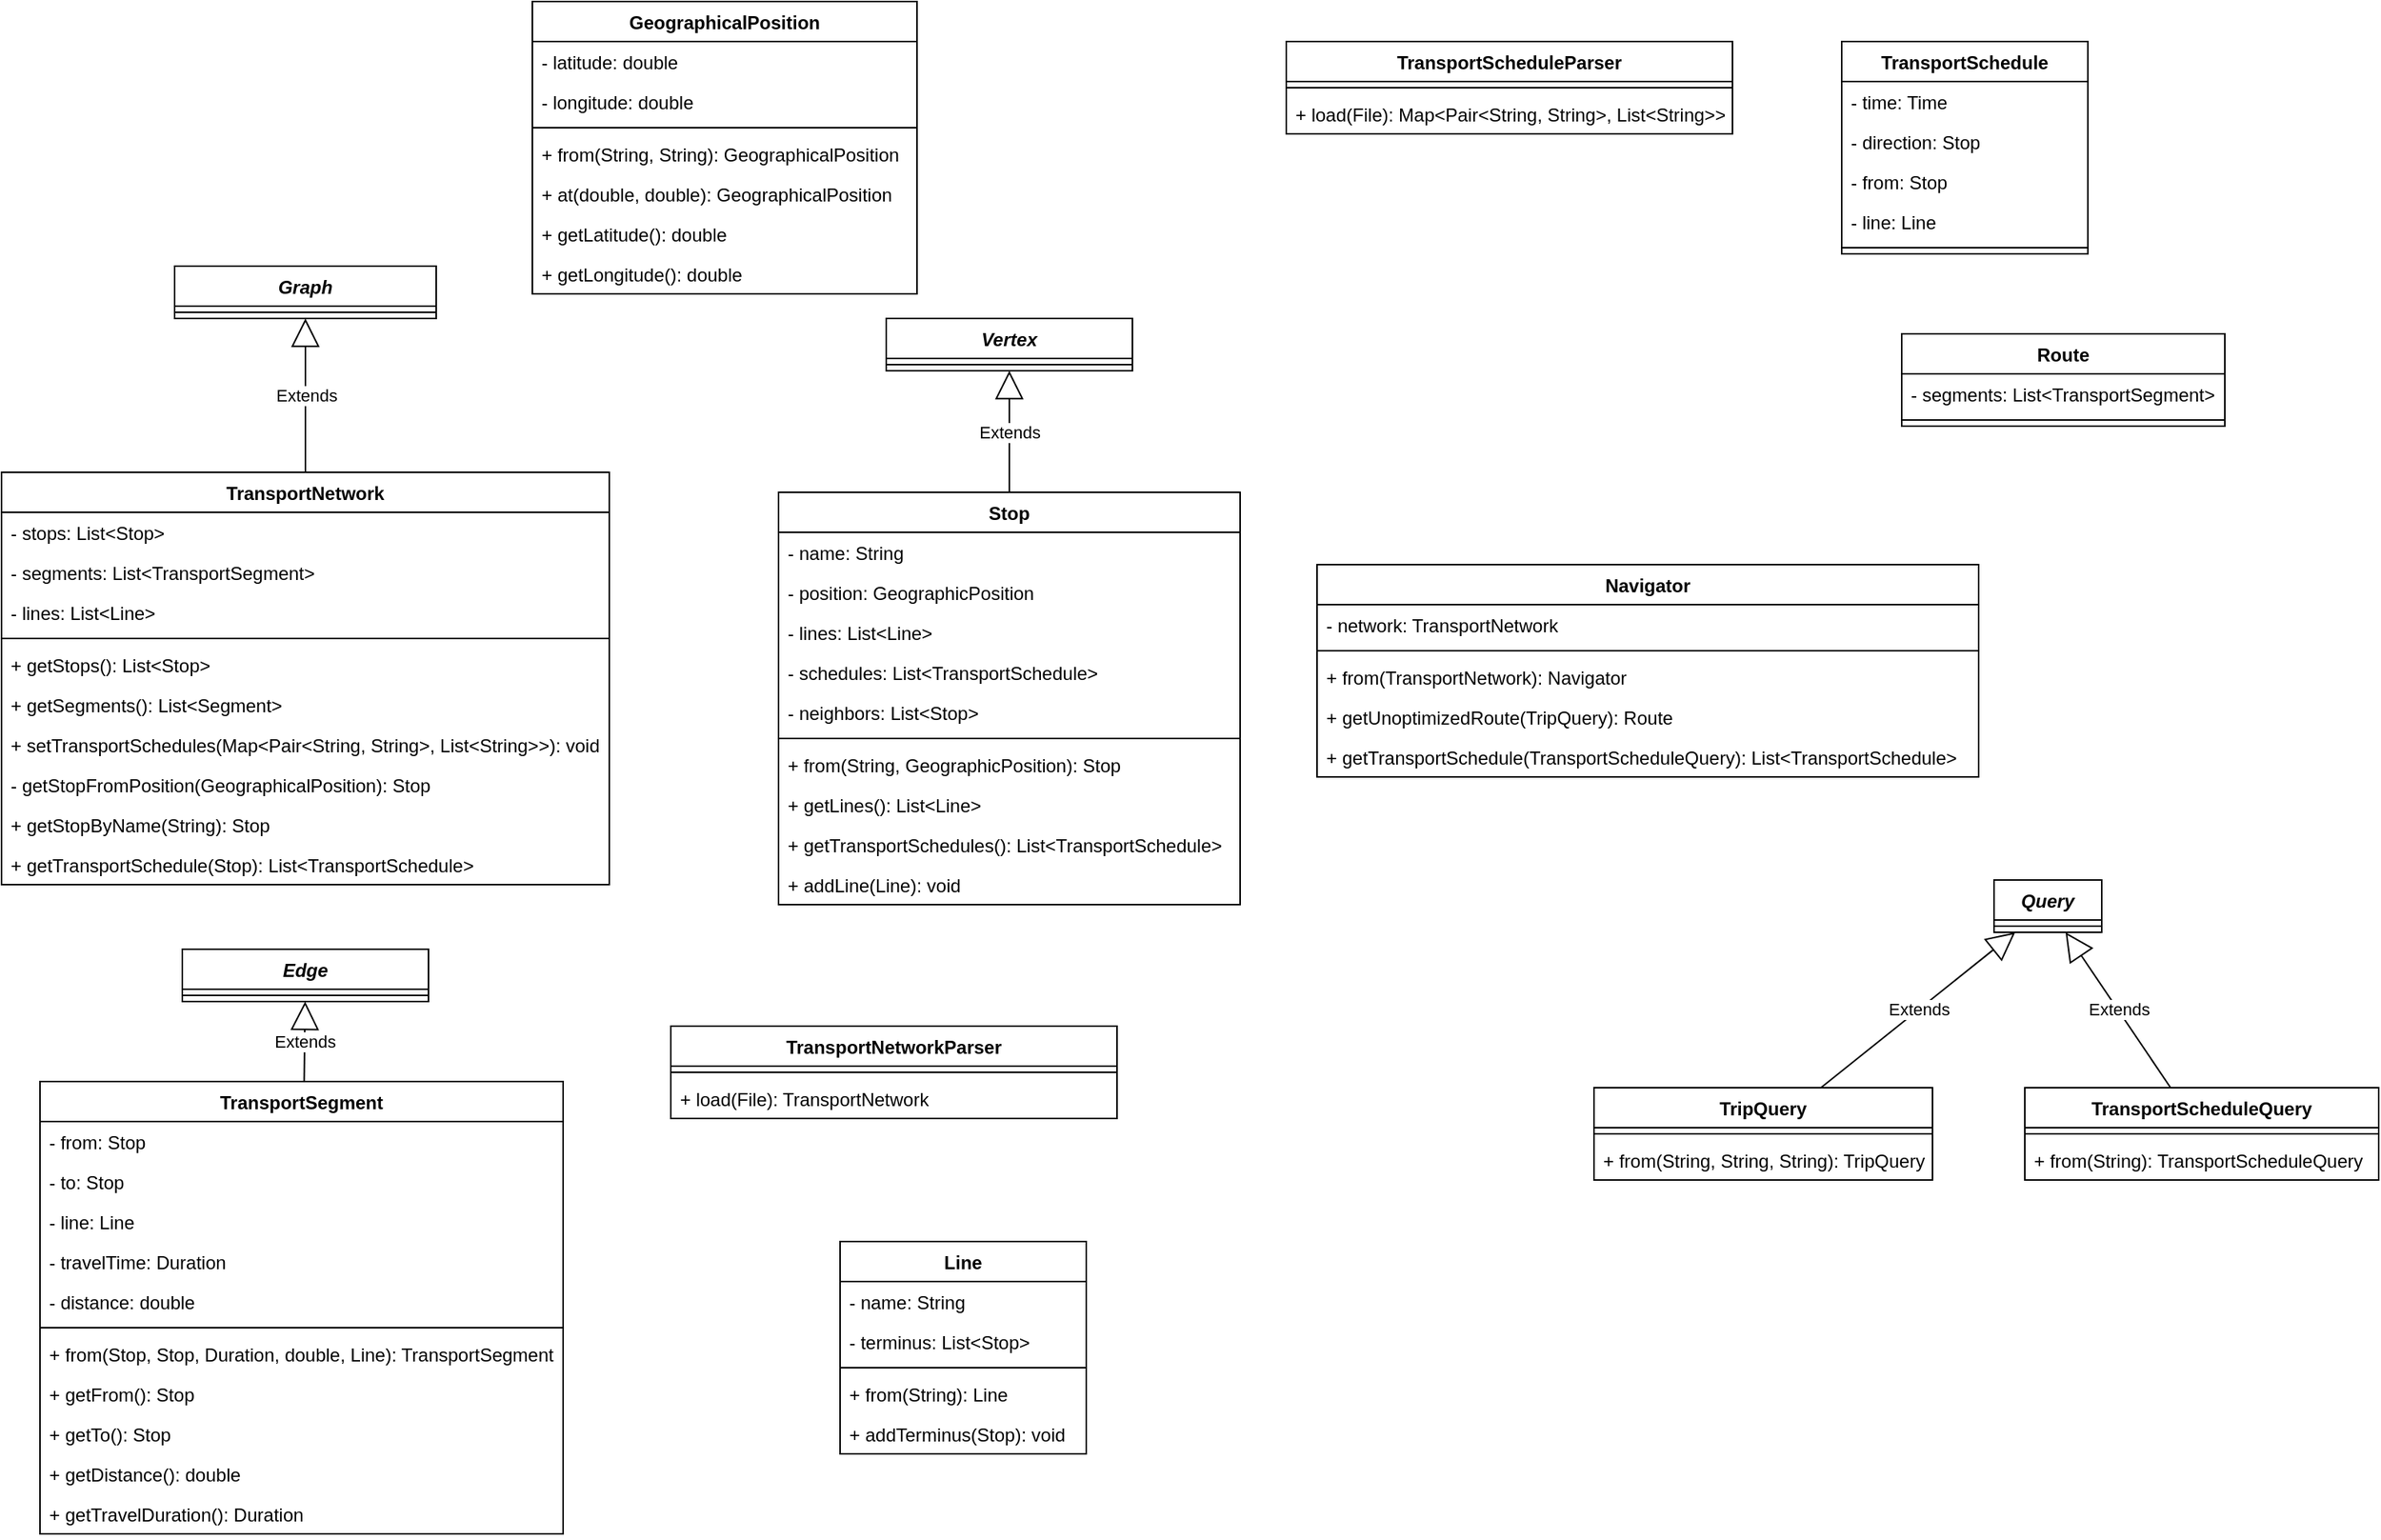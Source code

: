 <mxfile version="20.8.16" type="device"><diagram id="C5RBs43oDa-KdzZeNtuy" name="Page-1"><mxGraphModel dx="1434" dy="775" grid="1" gridSize="10" guides="1" tooltips="1" connect="1" arrows="1" fold="1" page="1" pageScale="1" pageWidth="827" pageHeight="1169" math="0" shadow="0"><root><mxCell id="WIyWlLk6GJQsqaUBKTNV-0"/><mxCell id="WIyWlLk6GJQsqaUBKTNV-1" parent="WIyWlLk6GJQsqaUBKTNV-0"/><mxCell id="dHoEnp8AE7HothZtdjnw-0" value="Graph" style="swimlane;fontStyle=3;align=center;verticalAlign=top;childLayout=stackLayout;horizontal=1;startSize=26;horizontalStack=0;resizeParent=1;resizeParentMax=0;resizeLast=0;collapsible=1;marginBottom=0;" vertex="1" parent="WIyWlLk6GJQsqaUBKTNV-1"><mxGeometry x="157.5" y="186" width="170" height="34" as="geometry"/></mxCell><mxCell id="dHoEnp8AE7HothZtdjnw-2" value="" style="line;strokeWidth=1;fillColor=none;align=left;verticalAlign=middle;spacingTop=-1;spacingLeft=3;spacingRight=3;rotatable=0;labelPosition=right;points=[];portConstraint=eastwest;strokeColor=inherit;" vertex="1" parent="dHoEnp8AE7HothZtdjnw-0"><mxGeometry y="26" width="170" height="8" as="geometry"/></mxCell><mxCell id="dHoEnp8AE7HothZtdjnw-4" value="TransportScheduleParser" style="swimlane;fontStyle=1;align=center;verticalAlign=top;childLayout=stackLayout;horizontal=1;startSize=26;horizontalStack=0;resizeParent=1;resizeParentMax=0;resizeLast=0;collapsible=1;marginBottom=0;" vertex="1" parent="WIyWlLk6GJQsqaUBKTNV-1"><mxGeometry x="880" y="40" width="290" height="60" as="geometry"/></mxCell><mxCell id="dHoEnp8AE7HothZtdjnw-6" value="" style="line;strokeWidth=1;fillColor=none;align=left;verticalAlign=middle;spacingTop=-1;spacingLeft=3;spacingRight=3;rotatable=0;labelPosition=right;points=[];portConstraint=eastwest;strokeColor=inherit;" vertex="1" parent="dHoEnp8AE7HothZtdjnw-4"><mxGeometry y="26" width="290" height="8" as="geometry"/></mxCell><mxCell id="dHoEnp8AE7HothZtdjnw-7" value="+ load(File): Map&lt;Pair&lt;String, String&gt;, List&lt;String&gt;&gt;" style="text;strokeColor=none;fillColor=none;align=left;verticalAlign=top;spacingLeft=4;spacingRight=4;overflow=hidden;rotatable=0;points=[[0,0.5],[1,0.5]];portConstraint=eastwest;" vertex="1" parent="dHoEnp8AE7HothZtdjnw-4"><mxGeometry y="34" width="290" height="26" as="geometry"/></mxCell><mxCell id="dHoEnp8AE7HothZtdjnw-9" value="TransportNetwork" style="swimlane;fontStyle=1;align=center;verticalAlign=top;childLayout=stackLayout;horizontal=1;startSize=26;horizontalStack=0;resizeParent=1;resizeParentMax=0;resizeLast=0;collapsible=1;marginBottom=0;" vertex="1" parent="WIyWlLk6GJQsqaUBKTNV-1"><mxGeometry x="45" y="320" width="395" height="268" as="geometry"/></mxCell><mxCell id="dHoEnp8AE7HothZtdjnw-37" value="- stops: List&lt;Stop&gt;" style="text;strokeColor=none;fillColor=none;align=left;verticalAlign=top;spacingLeft=4;spacingRight=4;overflow=hidden;rotatable=0;points=[[0,0.5],[1,0.5]];portConstraint=eastwest;" vertex="1" parent="dHoEnp8AE7HothZtdjnw-9"><mxGeometry y="26" width="395" height="26" as="geometry"/></mxCell><mxCell id="dHoEnp8AE7HothZtdjnw-108" value="- segments: List&lt;TransportSegment&gt;" style="text;strokeColor=none;fillColor=none;align=left;verticalAlign=top;spacingLeft=4;spacingRight=4;overflow=hidden;rotatable=0;points=[[0,0.5],[1,0.5]];portConstraint=eastwest;" vertex="1" parent="dHoEnp8AE7HothZtdjnw-9"><mxGeometry y="52" width="395" height="26" as="geometry"/></mxCell><mxCell id="dHoEnp8AE7HothZtdjnw-109" value="- lines: List&lt;Line&gt;" style="text;strokeColor=none;fillColor=none;align=left;verticalAlign=top;spacingLeft=4;spacingRight=4;overflow=hidden;rotatable=0;points=[[0,0.5],[1,0.5]];portConstraint=eastwest;" vertex="1" parent="dHoEnp8AE7HothZtdjnw-9"><mxGeometry y="78" width="395" height="26" as="geometry"/></mxCell><mxCell id="dHoEnp8AE7HothZtdjnw-11" value="" style="line;strokeWidth=1;fillColor=none;align=left;verticalAlign=middle;spacingTop=-1;spacingLeft=3;spacingRight=3;rotatable=0;labelPosition=right;points=[];portConstraint=eastwest;strokeColor=inherit;" vertex="1" parent="dHoEnp8AE7HothZtdjnw-9"><mxGeometry y="104" width="395" height="8" as="geometry"/></mxCell><mxCell id="dHoEnp8AE7HothZtdjnw-25" value="+ getStops(): List&lt;Stop&gt;" style="text;strokeColor=none;fillColor=none;align=left;verticalAlign=top;spacingLeft=4;spacingRight=4;overflow=hidden;rotatable=0;points=[[0,0.5],[1,0.5]];portConstraint=eastwest;" vertex="1" parent="dHoEnp8AE7HothZtdjnw-9"><mxGeometry y="112" width="395" height="26" as="geometry"/></mxCell><mxCell id="dHoEnp8AE7HothZtdjnw-30" value="+ getSegments(): List&lt;Segment&gt;" style="text;strokeColor=none;fillColor=none;align=left;verticalAlign=top;spacingLeft=4;spacingRight=4;overflow=hidden;rotatable=0;points=[[0,0.5],[1,0.5]];portConstraint=eastwest;" vertex="1" parent="dHoEnp8AE7HothZtdjnw-9"><mxGeometry y="138" width="395" height="26" as="geometry"/></mxCell><mxCell id="dHoEnp8AE7HothZtdjnw-36" value="+ setTransportSchedules(Map&lt;Pair&lt;String, String&gt;, List&lt;String&gt;&gt;): void" style="text;strokeColor=none;fillColor=none;align=left;verticalAlign=top;spacingLeft=4;spacingRight=4;overflow=hidden;rotatable=0;points=[[0,0.5],[1,0.5]];portConstraint=eastwest;" vertex="1" parent="dHoEnp8AE7HothZtdjnw-9"><mxGeometry y="164" width="395" height="26" as="geometry"/></mxCell><mxCell id="dHoEnp8AE7HothZtdjnw-46" value="- getStopFromPosition(GeographicalPosition): Stop " style="text;strokeColor=none;fillColor=none;align=left;verticalAlign=top;spacingLeft=4;spacingRight=4;overflow=hidden;rotatable=0;points=[[0,0.5],[1,0.5]];portConstraint=eastwest;" vertex="1" parent="dHoEnp8AE7HothZtdjnw-9"><mxGeometry y="190" width="395" height="26" as="geometry"/></mxCell><mxCell id="dHoEnp8AE7HothZtdjnw-87" value="+ getStopByName(String): Stop" style="text;strokeColor=none;fillColor=none;align=left;verticalAlign=top;spacingLeft=4;spacingRight=4;overflow=hidden;rotatable=0;points=[[0,0.5],[1,0.5]];portConstraint=eastwest;" vertex="1" parent="dHoEnp8AE7HothZtdjnw-9"><mxGeometry y="216" width="395" height="26" as="geometry"/></mxCell><mxCell id="dHoEnp8AE7HothZtdjnw-86" value="+ getTransportSchedule(Stop): List&lt;TransportSchedule&gt;" style="text;strokeColor=none;fillColor=none;align=left;verticalAlign=top;spacingLeft=4;spacingRight=4;overflow=hidden;rotatable=0;points=[[0,0.5],[1,0.5]];portConstraint=eastwest;" vertex="1" parent="dHoEnp8AE7HothZtdjnw-9"><mxGeometry y="242" width="395" height="26" as="geometry"/></mxCell><mxCell id="dHoEnp8AE7HothZtdjnw-13" value="Extends" style="endArrow=block;endSize=16;endFill=0;html=1;rounded=0;" edge="1" parent="WIyWlLk6GJQsqaUBKTNV-1" source="dHoEnp8AE7HothZtdjnw-9" target="dHoEnp8AE7HothZtdjnw-0"><mxGeometry width="160" relative="1" as="geometry"><mxPoint x="310" y="400" as="sourcePoint"/><mxPoint x="470" y="400" as="targetPoint"/></mxGeometry></mxCell><mxCell id="dHoEnp8AE7HothZtdjnw-14" value="TransportSchedule" style="swimlane;fontStyle=1;align=center;verticalAlign=top;childLayout=stackLayout;horizontal=1;startSize=26;horizontalStack=0;resizeParent=1;resizeParentMax=0;resizeLast=0;collapsible=1;marginBottom=0;" vertex="1" parent="WIyWlLk6GJQsqaUBKTNV-1"><mxGeometry x="1241" y="40" width="160" height="138" as="geometry"/></mxCell><mxCell id="dHoEnp8AE7HothZtdjnw-15" value="- time: Time" style="text;strokeColor=none;fillColor=none;align=left;verticalAlign=top;spacingLeft=4;spacingRight=4;overflow=hidden;rotatable=0;points=[[0,0.5],[1,0.5]];portConstraint=eastwest;" vertex="1" parent="dHoEnp8AE7HothZtdjnw-14"><mxGeometry y="26" width="160" height="26" as="geometry"/></mxCell><mxCell id="dHoEnp8AE7HothZtdjnw-18" value="- direction: Stop" style="text;strokeColor=none;fillColor=none;align=left;verticalAlign=top;spacingLeft=4;spacingRight=4;overflow=hidden;rotatable=0;points=[[0,0.5],[1,0.5]];portConstraint=eastwest;" vertex="1" parent="dHoEnp8AE7HothZtdjnw-14"><mxGeometry y="52" width="160" height="26" as="geometry"/></mxCell><mxCell id="dHoEnp8AE7HothZtdjnw-19" value="- from: Stop" style="text;strokeColor=none;fillColor=none;align=left;verticalAlign=top;spacingLeft=4;spacingRight=4;overflow=hidden;rotatable=0;points=[[0,0.5],[1,0.5]];portConstraint=eastwest;" vertex="1" parent="dHoEnp8AE7HothZtdjnw-14"><mxGeometry y="78" width="160" height="26" as="geometry"/></mxCell><mxCell id="dHoEnp8AE7HothZtdjnw-20" value="- line: Line" style="text;strokeColor=none;fillColor=none;align=left;verticalAlign=top;spacingLeft=4;spacingRight=4;overflow=hidden;rotatable=0;points=[[0,0.5],[1,0.5]];portConstraint=eastwest;" vertex="1" parent="dHoEnp8AE7HothZtdjnw-14"><mxGeometry y="104" width="160" height="26" as="geometry"/></mxCell><mxCell id="dHoEnp8AE7HothZtdjnw-16" value="" style="line;strokeWidth=1;fillColor=none;align=left;verticalAlign=middle;spacingTop=-1;spacingLeft=3;spacingRight=3;rotatable=0;labelPosition=right;points=[];portConstraint=eastwest;strokeColor=inherit;" vertex="1" parent="dHoEnp8AE7HothZtdjnw-14"><mxGeometry y="130" width="160" height="8" as="geometry"/></mxCell><mxCell id="dHoEnp8AE7HothZtdjnw-21" value="Stop" style="swimlane;fontStyle=1;align=center;verticalAlign=top;childLayout=stackLayout;horizontal=1;startSize=26;horizontalStack=0;resizeParent=1;resizeParentMax=0;resizeLast=0;collapsible=1;marginBottom=0;" vertex="1" parent="WIyWlLk6GJQsqaUBKTNV-1"><mxGeometry x="550" y="333" width="300" height="268" as="geometry"/></mxCell><mxCell id="dHoEnp8AE7HothZtdjnw-38" value="- name: String" style="text;strokeColor=none;fillColor=none;align=left;verticalAlign=top;spacingLeft=4;spacingRight=4;overflow=hidden;rotatable=0;points=[[0,0.5],[1,0.5]];portConstraint=eastwest;" vertex="1" parent="dHoEnp8AE7HothZtdjnw-21"><mxGeometry y="26" width="300" height="26" as="geometry"/></mxCell><mxCell id="dHoEnp8AE7HothZtdjnw-96" value="- position: GeographicPosition" style="text;strokeColor=none;fillColor=none;align=left;verticalAlign=top;spacingLeft=4;spacingRight=4;overflow=hidden;rotatable=0;points=[[0,0.5],[1,0.5]];portConstraint=eastwest;" vertex="1" parent="dHoEnp8AE7HothZtdjnw-21"><mxGeometry y="52" width="300" height="26" as="geometry"/></mxCell><mxCell id="dHoEnp8AE7HothZtdjnw-95" value="- lines: List&lt;Line&gt;" style="text;strokeColor=none;fillColor=none;align=left;verticalAlign=top;spacingLeft=4;spacingRight=4;overflow=hidden;rotatable=0;points=[[0,0.5],[1,0.5]];portConstraint=eastwest;" vertex="1" parent="dHoEnp8AE7HothZtdjnw-21"><mxGeometry y="78" width="300" height="26" as="geometry"/></mxCell><mxCell id="dHoEnp8AE7HothZtdjnw-89" value="- schedules: List&lt;TransportSchedule&gt;" style="text;strokeColor=none;fillColor=none;align=left;verticalAlign=top;spacingLeft=4;spacingRight=4;overflow=hidden;rotatable=0;points=[[0,0.5],[1,0.5]];portConstraint=eastwest;" vertex="1" parent="dHoEnp8AE7HothZtdjnw-21"><mxGeometry y="104" width="300" height="26" as="geometry"/></mxCell><mxCell id="dHoEnp8AE7HothZtdjnw-103" value="- neighbors: List&lt;Stop&gt;" style="text;strokeColor=none;fillColor=none;align=left;verticalAlign=top;spacingLeft=4;spacingRight=4;overflow=hidden;rotatable=0;points=[[0,0.5],[1,0.5]];portConstraint=eastwest;" vertex="1" parent="dHoEnp8AE7HothZtdjnw-21"><mxGeometry y="130" width="300" height="26" as="geometry"/></mxCell><mxCell id="dHoEnp8AE7HothZtdjnw-23" value="" style="line;strokeWidth=1;fillColor=none;align=left;verticalAlign=middle;spacingTop=-1;spacingLeft=3;spacingRight=3;rotatable=0;labelPosition=right;points=[];portConstraint=eastwest;strokeColor=inherit;" vertex="1" parent="dHoEnp8AE7HothZtdjnw-21"><mxGeometry y="156" width="300" height="8" as="geometry"/></mxCell><mxCell id="dHoEnp8AE7HothZtdjnw-97" value="+ from(String, GeographicPosition): Stop" style="text;strokeColor=none;fillColor=none;align=left;verticalAlign=top;spacingLeft=4;spacingRight=4;overflow=hidden;rotatable=0;points=[[0,0.5],[1,0.5]];portConstraint=eastwest;" vertex="1" parent="dHoEnp8AE7HothZtdjnw-21"><mxGeometry y="164" width="300" height="26" as="geometry"/></mxCell><mxCell id="dHoEnp8AE7HothZtdjnw-88" value="+ getLines(): List&lt;Line&gt;" style="text;strokeColor=none;fillColor=none;align=left;verticalAlign=top;spacingLeft=4;spacingRight=4;overflow=hidden;rotatable=0;points=[[0,0.5],[1,0.5]];portConstraint=eastwest;" vertex="1" parent="dHoEnp8AE7HothZtdjnw-21"><mxGeometry y="190" width="300" height="26" as="geometry"/></mxCell><mxCell id="dHoEnp8AE7HothZtdjnw-90" value="+ getTransportSchedules(): List&lt;TransportSchedule&gt;" style="text;strokeColor=none;fillColor=none;align=left;verticalAlign=top;spacingLeft=4;spacingRight=4;overflow=hidden;rotatable=0;points=[[0,0.5],[1,0.5]];portConstraint=eastwest;" vertex="1" parent="dHoEnp8AE7HothZtdjnw-21"><mxGeometry y="216" width="300" height="26" as="geometry"/></mxCell><mxCell id="dHoEnp8AE7HothZtdjnw-98" value="+ addLine(Line): void" style="text;strokeColor=none;fillColor=none;align=left;verticalAlign=top;spacingLeft=4;spacingRight=4;overflow=hidden;rotatable=0;points=[[0,0.5],[1,0.5]];portConstraint=eastwest;" vertex="1" parent="dHoEnp8AE7HothZtdjnw-21"><mxGeometry y="242" width="300" height="26" as="geometry"/></mxCell><mxCell id="dHoEnp8AE7HothZtdjnw-31" value="Vertex" style="swimlane;fontStyle=3;align=center;verticalAlign=top;childLayout=stackLayout;horizontal=1;startSize=26;horizontalStack=0;resizeParent=1;resizeParentMax=0;resizeLast=0;collapsible=1;marginBottom=0;" vertex="1" parent="WIyWlLk6GJQsqaUBKTNV-1"><mxGeometry x="620" y="220" width="160" height="34" as="geometry"/></mxCell><mxCell id="dHoEnp8AE7HothZtdjnw-33" value="" style="line;strokeWidth=1;fillColor=none;align=left;verticalAlign=middle;spacingTop=-1;spacingLeft=3;spacingRight=3;rotatable=0;labelPosition=right;points=[];portConstraint=eastwest;strokeColor=inherit;" vertex="1" parent="dHoEnp8AE7HothZtdjnw-31"><mxGeometry y="26" width="160" height="8" as="geometry"/></mxCell><mxCell id="dHoEnp8AE7HothZtdjnw-35" value="Extends" style="endArrow=block;endSize=16;endFill=0;html=1;rounded=0;" edge="1" parent="WIyWlLk6GJQsqaUBKTNV-1" source="dHoEnp8AE7HothZtdjnw-21" target="dHoEnp8AE7HothZtdjnw-31"><mxGeometry width="160" relative="1" as="geometry"><mxPoint x="152.5" y="330" as="sourcePoint"/><mxPoint x="152.5" y="84" as="targetPoint"/></mxGeometry></mxCell><mxCell id="dHoEnp8AE7HothZtdjnw-39" value="GeographicalPosition" style="swimlane;fontStyle=1;align=center;verticalAlign=top;childLayout=stackLayout;horizontal=1;startSize=26;horizontalStack=0;resizeParent=1;resizeParentMax=0;resizeLast=0;collapsible=1;marginBottom=0;" vertex="1" parent="WIyWlLk6GJQsqaUBKTNV-1"><mxGeometry x="390" y="14" width="250" height="190" as="geometry"/></mxCell><mxCell id="dHoEnp8AE7HothZtdjnw-49" value="- latitude: double" style="text;strokeColor=none;fillColor=none;align=left;verticalAlign=top;spacingLeft=4;spacingRight=4;overflow=hidden;rotatable=0;points=[[0,0.5],[1,0.5]];portConstraint=eastwest;" vertex="1" parent="dHoEnp8AE7HothZtdjnw-39"><mxGeometry y="26" width="250" height="26" as="geometry"/></mxCell><mxCell id="dHoEnp8AE7HothZtdjnw-50" value="- longitude: double" style="text;strokeColor=none;fillColor=none;align=left;verticalAlign=top;spacingLeft=4;spacingRight=4;overflow=hidden;rotatable=0;points=[[0,0.5],[1,0.5]];portConstraint=eastwest;" vertex="1" parent="dHoEnp8AE7HothZtdjnw-39"><mxGeometry y="52" width="250" height="26" as="geometry"/></mxCell><mxCell id="dHoEnp8AE7HothZtdjnw-40" value="" style="line;strokeWidth=1;fillColor=none;align=left;verticalAlign=middle;spacingTop=-1;spacingLeft=3;spacingRight=3;rotatable=0;labelPosition=right;points=[];portConstraint=eastwest;strokeColor=inherit;" vertex="1" parent="dHoEnp8AE7HothZtdjnw-39"><mxGeometry y="78" width="250" height="8" as="geometry"/></mxCell><mxCell id="dHoEnp8AE7HothZtdjnw-47" value="+ from(String, String): GeographicalPosition" style="text;strokeColor=none;fillColor=none;align=left;verticalAlign=top;spacingLeft=4;spacingRight=4;overflow=hidden;rotatable=0;points=[[0,0.5],[1,0.5]];portConstraint=eastwest;" vertex="1" parent="dHoEnp8AE7HothZtdjnw-39"><mxGeometry y="86" width="250" height="26" as="geometry"/></mxCell><mxCell id="dHoEnp8AE7HothZtdjnw-48" value="+ at(double, double): GeographicalPosition" style="text;strokeColor=none;fillColor=none;align=left;verticalAlign=top;spacingLeft=4;spacingRight=4;overflow=hidden;rotatable=0;points=[[0,0.5],[1,0.5]];portConstraint=eastwest;" vertex="1" parent="dHoEnp8AE7HothZtdjnw-39"><mxGeometry y="112" width="250" height="26" as="geometry"/></mxCell><mxCell id="dHoEnp8AE7HothZtdjnw-51" value="+ getLatitude(): double" style="text;strokeColor=none;fillColor=none;align=left;verticalAlign=top;spacingLeft=4;spacingRight=4;overflow=hidden;rotatable=0;points=[[0,0.5],[1,0.5]];portConstraint=eastwest;" vertex="1" parent="dHoEnp8AE7HothZtdjnw-39"><mxGeometry y="138" width="250" height="26" as="geometry"/></mxCell><mxCell id="dHoEnp8AE7HothZtdjnw-52" value="+ getLongitude(): double" style="text;strokeColor=none;fillColor=none;align=left;verticalAlign=top;spacingLeft=4;spacingRight=4;overflow=hidden;rotatable=0;points=[[0,0.5],[1,0.5]];portConstraint=eastwest;" vertex="1" parent="dHoEnp8AE7HothZtdjnw-39"><mxGeometry y="164" width="250" height="26" as="geometry"/></mxCell><mxCell id="dHoEnp8AE7HothZtdjnw-42" value="TripQuery" style="swimlane;fontStyle=1;align=center;verticalAlign=top;childLayout=stackLayout;horizontal=1;startSize=26;horizontalStack=0;resizeParent=1;resizeParentMax=0;resizeLast=0;collapsible=1;marginBottom=0;" vertex="1" parent="WIyWlLk6GJQsqaUBKTNV-1"><mxGeometry x="1080" y="720" width="220" height="60" as="geometry"/></mxCell><mxCell id="dHoEnp8AE7HothZtdjnw-44" value="" style="line;strokeWidth=1;fillColor=none;align=left;verticalAlign=middle;spacingTop=-1;spacingLeft=3;spacingRight=3;rotatable=0;labelPosition=right;points=[];portConstraint=eastwest;strokeColor=inherit;" vertex="1" parent="dHoEnp8AE7HothZtdjnw-42"><mxGeometry y="26" width="220" height="8" as="geometry"/></mxCell><mxCell id="dHoEnp8AE7HothZtdjnw-45" value="+ from(String, String, String): TripQuery" style="text;strokeColor=none;fillColor=none;align=left;verticalAlign=top;spacingLeft=4;spacingRight=4;overflow=hidden;rotatable=0;points=[[0,0.5],[1,0.5]];portConstraint=eastwest;" vertex="1" parent="dHoEnp8AE7HothZtdjnw-42"><mxGeometry y="34" width="220" height="26" as="geometry"/></mxCell><mxCell id="dHoEnp8AE7HothZtdjnw-53" value="Navigator" style="swimlane;fontStyle=1;align=center;verticalAlign=top;childLayout=stackLayout;horizontal=1;startSize=26;horizontalStack=0;resizeParent=1;resizeParentMax=0;resizeLast=0;collapsible=1;marginBottom=0;" vertex="1" parent="WIyWlLk6GJQsqaUBKTNV-1"><mxGeometry x="900" y="380" width="430" height="138" as="geometry"/></mxCell><mxCell id="dHoEnp8AE7HothZtdjnw-56" value="- network: TransportNetwork" style="text;strokeColor=none;fillColor=none;align=left;verticalAlign=top;spacingLeft=4;spacingRight=4;overflow=hidden;rotatable=0;points=[[0,0.5],[1,0.5]];portConstraint=eastwest;" vertex="1" parent="dHoEnp8AE7HothZtdjnw-53"><mxGeometry y="26" width="430" height="26" as="geometry"/></mxCell><mxCell id="dHoEnp8AE7HothZtdjnw-54" value="" style="line;strokeWidth=1;fillColor=none;align=left;verticalAlign=middle;spacingTop=-1;spacingLeft=3;spacingRight=3;rotatable=0;labelPosition=right;points=[];portConstraint=eastwest;strokeColor=inherit;" vertex="1" parent="dHoEnp8AE7HothZtdjnw-53"><mxGeometry y="52" width="430" height="8" as="geometry"/></mxCell><mxCell id="dHoEnp8AE7HothZtdjnw-55" value="+ from(TransportNetwork): Navigator" style="text;strokeColor=none;fillColor=none;align=left;verticalAlign=top;spacingLeft=4;spacingRight=4;overflow=hidden;rotatable=0;points=[[0,0.5],[1,0.5]];portConstraint=eastwest;" vertex="1" parent="dHoEnp8AE7HothZtdjnw-53"><mxGeometry y="60" width="430" height="26" as="geometry"/></mxCell><mxCell id="dHoEnp8AE7HothZtdjnw-102" value="+ getUnoptimizedRoute(TripQuery): Route" style="text;strokeColor=none;fillColor=none;align=left;verticalAlign=top;spacingLeft=4;spacingRight=4;overflow=hidden;rotatable=0;points=[[0,0.5],[1,0.5]];portConstraint=eastwest;" vertex="1" parent="dHoEnp8AE7HothZtdjnw-53"><mxGeometry y="86" width="430" height="26" as="geometry"/></mxCell><mxCell id="dHoEnp8AE7HothZtdjnw-76" value="+ getTransportSchedule(TransportScheduleQuery): List&lt;TransportSchedule&gt;" style="text;strokeColor=none;fillColor=none;align=left;verticalAlign=top;spacingLeft=4;spacingRight=4;overflow=hidden;rotatable=0;points=[[0,0.5],[1,0.5]];portConstraint=eastwest;" vertex="1" parent="dHoEnp8AE7HothZtdjnw-53"><mxGeometry y="112" width="430" height="26" as="geometry"/></mxCell><mxCell id="dHoEnp8AE7HothZtdjnw-57" value="Route" style="swimlane;fontStyle=1;align=center;verticalAlign=top;childLayout=stackLayout;horizontal=1;startSize=26;horizontalStack=0;resizeParent=1;resizeParentMax=0;resizeLast=0;collapsible=1;marginBottom=0;" vertex="1" parent="WIyWlLk6GJQsqaUBKTNV-1"><mxGeometry x="1280" y="230" width="210" height="60" as="geometry"/></mxCell><mxCell id="dHoEnp8AE7HothZtdjnw-58" value="- segments: List&lt;TransportSegment&gt;" style="text;strokeColor=none;fillColor=none;align=left;verticalAlign=top;spacingLeft=4;spacingRight=4;overflow=hidden;rotatable=0;points=[[0,0.5],[1,0.5]];portConstraint=eastwest;" vertex="1" parent="dHoEnp8AE7HothZtdjnw-57"><mxGeometry y="26" width="210" height="26" as="geometry"/></mxCell><mxCell id="dHoEnp8AE7HothZtdjnw-59" value="" style="line;strokeWidth=1;fillColor=none;align=left;verticalAlign=middle;spacingTop=-1;spacingLeft=3;spacingRight=3;rotatable=0;labelPosition=right;points=[];portConstraint=eastwest;strokeColor=inherit;" vertex="1" parent="dHoEnp8AE7HothZtdjnw-57"><mxGeometry y="52" width="210" height="8" as="geometry"/></mxCell><mxCell id="dHoEnp8AE7HothZtdjnw-61" value="Edge" style="swimlane;fontStyle=3;align=center;verticalAlign=top;childLayout=stackLayout;horizontal=1;startSize=26;horizontalStack=0;resizeParent=1;resizeParentMax=0;resizeLast=0;collapsible=1;marginBottom=0;" vertex="1" parent="WIyWlLk6GJQsqaUBKTNV-1"><mxGeometry x="162.5" y="630" width="160" height="34" as="geometry"/></mxCell><mxCell id="dHoEnp8AE7HothZtdjnw-63" value="" style="line;strokeWidth=1;fillColor=none;align=left;verticalAlign=middle;spacingTop=-1;spacingLeft=3;spacingRight=3;rotatable=0;labelPosition=right;points=[];portConstraint=eastwest;strokeColor=inherit;" vertex="1" parent="dHoEnp8AE7HothZtdjnw-61"><mxGeometry y="26" width="160" height="8" as="geometry"/></mxCell><mxCell id="dHoEnp8AE7HothZtdjnw-65" value="TransportSegment" style="swimlane;fontStyle=1;align=center;verticalAlign=top;childLayout=stackLayout;horizontal=1;startSize=26;horizontalStack=0;resizeParent=1;resizeParentMax=0;resizeLast=0;collapsible=1;marginBottom=0;" vertex="1" parent="WIyWlLk6GJQsqaUBKTNV-1"><mxGeometry x="70" y="716" width="340" height="294" as="geometry"/></mxCell><mxCell id="dHoEnp8AE7HothZtdjnw-66" value="- from: Stop" style="text;strokeColor=none;fillColor=none;align=left;verticalAlign=top;spacingLeft=4;spacingRight=4;overflow=hidden;rotatable=0;points=[[0,0.5],[1,0.5]];portConstraint=eastwest;" vertex="1" parent="dHoEnp8AE7HothZtdjnw-65"><mxGeometry y="26" width="340" height="26" as="geometry"/></mxCell><mxCell id="dHoEnp8AE7HothZtdjnw-69" value="- to: Stop" style="text;strokeColor=none;fillColor=none;align=left;verticalAlign=top;spacingLeft=4;spacingRight=4;overflow=hidden;rotatable=0;points=[[0,0.5],[1,0.5]];portConstraint=eastwest;" vertex="1" parent="dHoEnp8AE7HothZtdjnw-65"><mxGeometry y="52" width="340" height="26" as="geometry"/></mxCell><mxCell id="dHoEnp8AE7HothZtdjnw-101" value="- line: Line" style="text;strokeColor=none;fillColor=none;align=left;verticalAlign=top;spacingLeft=4;spacingRight=4;overflow=hidden;rotatable=0;points=[[0,0.5],[1,0.5]];portConstraint=eastwest;" vertex="1" parent="dHoEnp8AE7HothZtdjnw-65"><mxGeometry y="78" width="340" height="26" as="geometry"/></mxCell><mxCell id="dHoEnp8AE7HothZtdjnw-70" value="- travelTime: Duration" style="text;strokeColor=none;fillColor=none;align=left;verticalAlign=top;spacingLeft=4;spacingRight=4;overflow=hidden;rotatable=0;points=[[0,0.5],[1,0.5]];portConstraint=eastwest;" vertex="1" parent="dHoEnp8AE7HothZtdjnw-65"><mxGeometry y="104" width="340" height="26" as="geometry"/></mxCell><mxCell id="dHoEnp8AE7HothZtdjnw-71" value="- distance: double" style="text;strokeColor=none;fillColor=none;align=left;verticalAlign=top;spacingLeft=4;spacingRight=4;overflow=hidden;rotatable=0;points=[[0,0.5],[1,0.5]];portConstraint=eastwest;" vertex="1" parent="dHoEnp8AE7HothZtdjnw-65"><mxGeometry y="130" width="340" height="26" as="geometry"/></mxCell><mxCell id="dHoEnp8AE7HothZtdjnw-67" value="" style="line;strokeWidth=1;fillColor=none;align=left;verticalAlign=middle;spacingTop=-1;spacingLeft=3;spacingRight=3;rotatable=0;labelPosition=right;points=[];portConstraint=eastwest;strokeColor=inherit;" vertex="1" parent="dHoEnp8AE7HothZtdjnw-65"><mxGeometry y="156" width="340" height="8" as="geometry"/></mxCell><mxCell id="dHoEnp8AE7HothZtdjnw-99" value="+ from(Stop, Stop, Duration, double, Line): TransportSegment" style="text;strokeColor=none;fillColor=none;align=left;verticalAlign=top;spacingLeft=4;spacingRight=4;overflow=hidden;rotatable=0;points=[[0,0.5],[1,0.5]];portConstraint=eastwest;" vertex="1" parent="dHoEnp8AE7HothZtdjnw-65"><mxGeometry y="164" width="340" height="26" as="geometry"/></mxCell><mxCell id="dHoEnp8AE7HothZtdjnw-68" value="+ getFrom(): Stop" style="text;strokeColor=none;fillColor=none;align=left;verticalAlign=top;spacingLeft=4;spacingRight=4;overflow=hidden;rotatable=0;points=[[0,0.5],[1,0.5]];portConstraint=eastwest;" vertex="1" parent="dHoEnp8AE7HothZtdjnw-65"><mxGeometry y="190" width="340" height="26" as="geometry"/></mxCell><mxCell id="dHoEnp8AE7HothZtdjnw-72" value="+ getTo(): Stop" style="text;strokeColor=none;fillColor=none;align=left;verticalAlign=top;spacingLeft=4;spacingRight=4;overflow=hidden;rotatable=0;points=[[0,0.5],[1,0.5]];portConstraint=eastwest;" vertex="1" parent="dHoEnp8AE7HothZtdjnw-65"><mxGeometry y="216" width="340" height="26" as="geometry"/></mxCell><mxCell id="dHoEnp8AE7HothZtdjnw-73" value="+ getDistance(): double" style="text;strokeColor=none;fillColor=none;align=left;verticalAlign=top;spacingLeft=4;spacingRight=4;overflow=hidden;rotatable=0;points=[[0,0.5],[1,0.5]];portConstraint=eastwest;" vertex="1" parent="dHoEnp8AE7HothZtdjnw-65"><mxGeometry y="242" width="340" height="26" as="geometry"/></mxCell><mxCell id="dHoEnp8AE7HothZtdjnw-74" value="+ getTravelDuration(): Duration" style="text;strokeColor=none;fillColor=none;align=left;verticalAlign=top;spacingLeft=4;spacingRight=4;overflow=hidden;rotatable=0;points=[[0,0.5],[1,0.5]];portConstraint=eastwest;" vertex="1" parent="dHoEnp8AE7HothZtdjnw-65"><mxGeometry y="268" width="340" height="26" as="geometry"/></mxCell><mxCell id="dHoEnp8AE7HothZtdjnw-75" value="Extends" style="endArrow=block;endSize=16;endFill=0;html=1;rounded=0;" edge="1" parent="WIyWlLk6GJQsqaUBKTNV-1" source="dHoEnp8AE7HothZtdjnw-65" target="dHoEnp8AE7HothZtdjnw-61"><mxGeometry width="160" relative="1" as="geometry"><mxPoint x="260" y="459" as="sourcePoint"/><mxPoint x="260" y="380" as="targetPoint"/></mxGeometry></mxCell><mxCell id="dHoEnp8AE7HothZtdjnw-78" value="Query" style="swimlane;fontStyle=3;align=center;verticalAlign=top;childLayout=stackLayout;horizontal=1;startSize=26;horizontalStack=0;resizeParent=1;resizeParentMax=0;resizeLast=0;collapsible=1;marginBottom=0;" vertex="1" parent="WIyWlLk6GJQsqaUBKTNV-1"><mxGeometry x="1340" y="585" width="70" height="34" as="geometry"/></mxCell><mxCell id="dHoEnp8AE7HothZtdjnw-79" value="" style="line;strokeWidth=1;fillColor=none;align=left;verticalAlign=middle;spacingTop=-1;spacingLeft=3;spacingRight=3;rotatable=0;labelPosition=right;points=[];portConstraint=eastwest;strokeColor=inherit;" vertex="1" parent="dHoEnp8AE7HothZtdjnw-78"><mxGeometry y="26" width="70" height="8" as="geometry"/></mxCell><mxCell id="dHoEnp8AE7HothZtdjnw-81" value="Extends" style="endArrow=block;endSize=16;endFill=0;html=1;rounded=0;" edge="1" parent="WIyWlLk6GJQsqaUBKTNV-1" source="dHoEnp8AE7HothZtdjnw-42" target="dHoEnp8AE7HothZtdjnw-78"><mxGeometry width="160" relative="1" as="geometry"><mxPoint x="1190" y="720" as="sourcePoint"/><mxPoint x="1350" y="720" as="targetPoint"/></mxGeometry></mxCell><mxCell id="dHoEnp8AE7HothZtdjnw-82" value="TransportScheduleQuery" style="swimlane;fontStyle=1;align=center;verticalAlign=top;childLayout=stackLayout;horizontal=1;startSize=26;horizontalStack=0;resizeParent=1;resizeParentMax=0;resizeLast=0;collapsible=1;marginBottom=0;" vertex="1" parent="WIyWlLk6GJQsqaUBKTNV-1"><mxGeometry x="1360" y="720" width="230" height="60" as="geometry"/></mxCell><mxCell id="dHoEnp8AE7HothZtdjnw-83" value="" style="line;strokeWidth=1;fillColor=none;align=left;verticalAlign=middle;spacingTop=-1;spacingLeft=3;spacingRight=3;rotatable=0;labelPosition=right;points=[];portConstraint=eastwest;strokeColor=inherit;" vertex="1" parent="dHoEnp8AE7HothZtdjnw-82"><mxGeometry y="26" width="230" height="8" as="geometry"/></mxCell><mxCell id="dHoEnp8AE7HothZtdjnw-84" value="+ from(String): TransportScheduleQuery" style="text;strokeColor=none;fillColor=none;align=left;verticalAlign=top;spacingLeft=4;spacingRight=4;overflow=hidden;rotatable=0;points=[[0,0.5],[1,0.5]];portConstraint=eastwest;" vertex="1" parent="dHoEnp8AE7HothZtdjnw-82"><mxGeometry y="34" width="230" height="26" as="geometry"/></mxCell><mxCell id="dHoEnp8AE7HothZtdjnw-85" value="Extends" style="endArrow=block;endSize=16;endFill=0;html=1;rounded=0;" edge="1" parent="WIyWlLk6GJQsqaUBKTNV-1" source="dHoEnp8AE7HothZtdjnw-82" target="dHoEnp8AE7HothZtdjnw-78"><mxGeometry width="160" relative="1" as="geometry"><mxPoint x="1237.5" y="730" as="sourcePoint"/><mxPoint x="1363.75" y="629" as="targetPoint"/></mxGeometry></mxCell><mxCell id="dHoEnp8AE7HothZtdjnw-91" value="TransportNetworkParser" style="swimlane;fontStyle=1;align=center;verticalAlign=top;childLayout=stackLayout;horizontal=1;startSize=26;horizontalStack=0;resizeParent=1;resizeParentMax=0;resizeLast=0;collapsible=1;marginBottom=0;" vertex="1" parent="WIyWlLk6GJQsqaUBKTNV-1"><mxGeometry x="480" y="680" width="290" height="60" as="geometry"/></mxCell><mxCell id="dHoEnp8AE7HothZtdjnw-92" value="" style="line;strokeWidth=1;fillColor=none;align=left;verticalAlign=middle;spacingTop=-1;spacingLeft=3;spacingRight=3;rotatable=0;labelPosition=right;points=[];portConstraint=eastwest;strokeColor=inherit;" vertex="1" parent="dHoEnp8AE7HothZtdjnw-91"><mxGeometry y="26" width="290" height="8" as="geometry"/></mxCell><mxCell id="dHoEnp8AE7HothZtdjnw-93" value="+ load(File): TransportNetwork" style="text;strokeColor=none;fillColor=none;align=left;verticalAlign=top;spacingLeft=4;spacingRight=4;overflow=hidden;rotatable=0;points=[[0,0.5],[1,0.5]];portConstraint=eastwest;" vertex="1" parent="dHoEnp8AE7HothZtdjnw-91"><mxGeometry y="34" width="290" height="26" as="geometry"/></mxCell><mxCell id="dHoEnp8AE7HothZtdjnw-104" value="Line" style="swimlane;fontStyle=1;align=center;verticalAlign=top;childLayout=stackLayout;horizontal=1;startSize=26;horizontalStack=0;resizeParent=1;resizeParentMax=0;resizeLast=0;collapsible=1;marginBottom=0;" vertex="1" parent="WIyWlLk6GJQsqaUBKTNV-1"><mxGeometry x="590" y="820" width="160" height="138" as="geometry"/></mxCell><mxCell id="dHoEnp8AE7HothZtdjnw-105" value="- name: String" style="text;strokeColor=none;fillColor=none;align=left;verticalAlign=top;spacingLeft=4;spacingRight=4;overflow=hidden;rotatable=0;points=[[0,0.5],[1,0.5]];portConstraint=eastwest;" vertex="1" parent="dHoEnp8AE7HothZtdjnw-104"><mxGeometry y="26" width="160" height="26" as="geometry"/></mxCell><mxCell id="dHoEnp8AE7HothZtdjnw-110" value="- terminus: List&lt;Stop&gt;" style="text;strokeColor=none;fillColor=none;align=left;verticalAlign=top;spacingLeft=4;spacingRight=4;overflow=hidden;rotatable=0;points=[[0,0.5],[1,0.5]];portConstraint=eastwest;" vertex="1" parent="dHoEnp8AE7HothZtdjnw-104"><mxGeometry y="52" width="160" height="26" as="geometry"/></mxCell><mxCell id="dHoEnp8AE7HothZtdjnw-106" value="" style="line;strokeWidth=1;fillColor=none;align=left;verticalAlign=middle;spacingTop=-1;spacingLeft=3;spacingRight=3;rotatable=0;labelPosition=right;points=[];portConstraint=eastwest;strokeColor=inherit;" vertex="1" parent="dHoEnp8AE7HothZtdjnw-104"><mxGeometry y="78" width="160" height="8" as="geometry"/></mxCell><mxCell id="dHoEnp8AE7HothZtdjnw-111" value="+ from(String): Line" style="text;strokeColor=none;fillColor=none;align=left;verticalAlign=top;spacingLeft=4;spacingRight=4;overflow=hidden;rotatable=0;points=[[0,0.5],[1,0.5]];portConstraint=eastwest;" vertex="1" parent="dHoEnp8AE7HothZtdjnw-104"><mxGeometry y="86" width="160" height="26" as="geometry"/></mxCell><mxCell id="dHoEnp8AE7HothZtdjnw-112" value="+ addTerminus(Stop): void" style="text;strokeColor=none;fillColor=none;align=left;verticalAlign=top;spacingLeft=4;spacingRight=4;overflow=hidden;rotatable=0;points=[[0,0.5],[1,0.5]];portConstraint=eastwest;" vertex="1" parent="dHoEnp8AE7HothZtdjnw-104"><mxGeometry y="112" width="160" height="26" as="geometry"/></mxCell></root></mxGraphModel></diagram></mxfile>